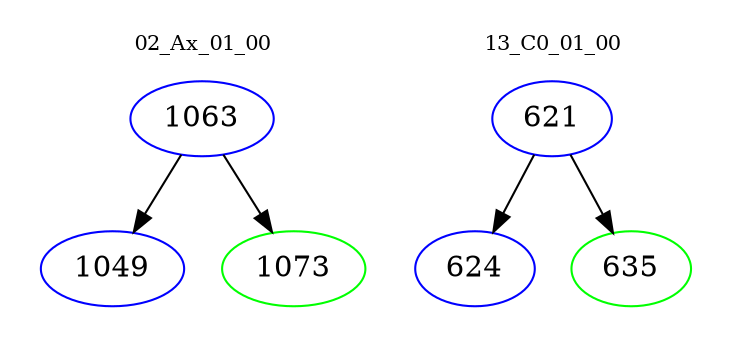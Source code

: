 digraph{
subgraph cluster_0 {
color = white
label = "02_Ax_01_00";
fontsize=10;
T0_1063 [label="1063", color="blue"]
T0_1063 -> T0_1049 [color="black"]
T0_1049 [label="1049", color="blue"]
T0_1063 -> T0_1073 [color="black"]
T0_1073 [label="1073", color="green"]
}
subgraph cluster_1 {
color = white
label = "13_C0_01_00";
fontsize=10;
T1_621 [label="621", color="blue"]
T1_621 -> T1_624 [color="black"]
T1_624 [label="624", color="blue"]
T1_621 -> T1_635 [color="black"]
T1_635 [label="635", color="green"]
}
}
